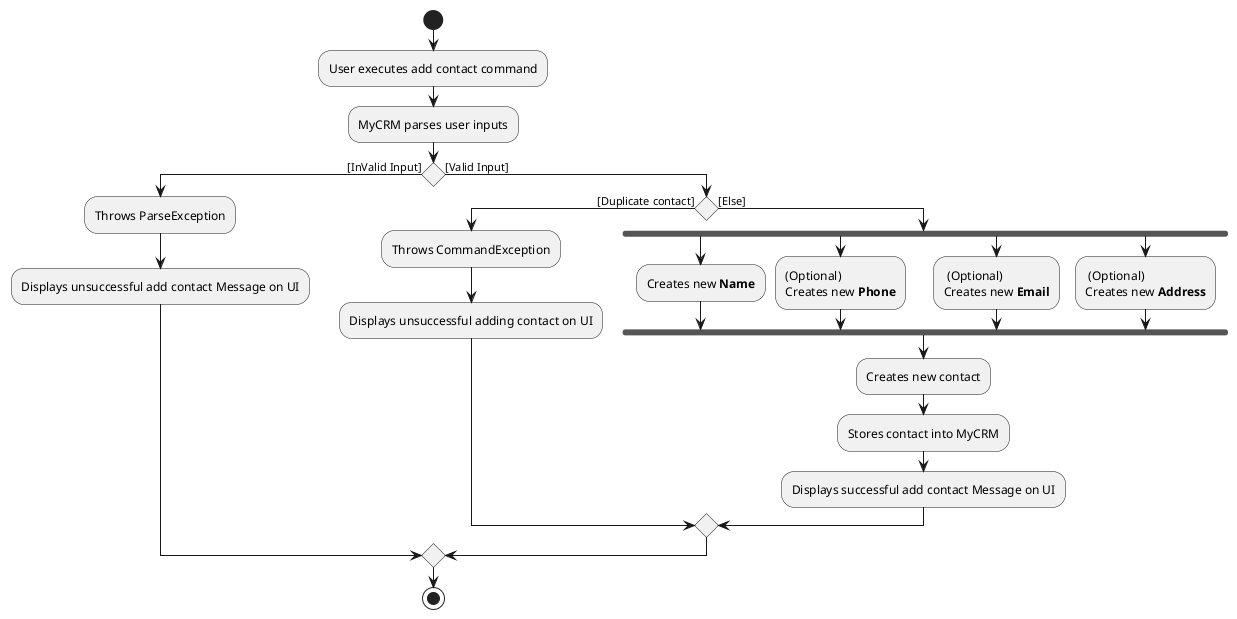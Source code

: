 @startuml
start
:User executes add contact command;
:MyCRM parses user inputs;
if() then ([InValid Input])
    :Throws ParseException;
    :Displays unsuccessful add contact Message on UI;
else ([Valid Input])
    if () then ([Duplicate contact])
        :Throws CommandException;
        :Displays unsuccessful adding contact on UI;
    else ([Else])
    fork
    :Creates new **Name**;
    fork again
    :(Optional)
    Creates new **Phone**;
    fork again
    : (Optional)
    Creates new **Email**;
    fork again
    : (Optional)
    Creates new **Address**;
    end fork
    :Creates new contact;
    :Stores contact into MyCRM;
    :Displays successful add contact Message on UI;
    endif
endif;
stop
@enduml
